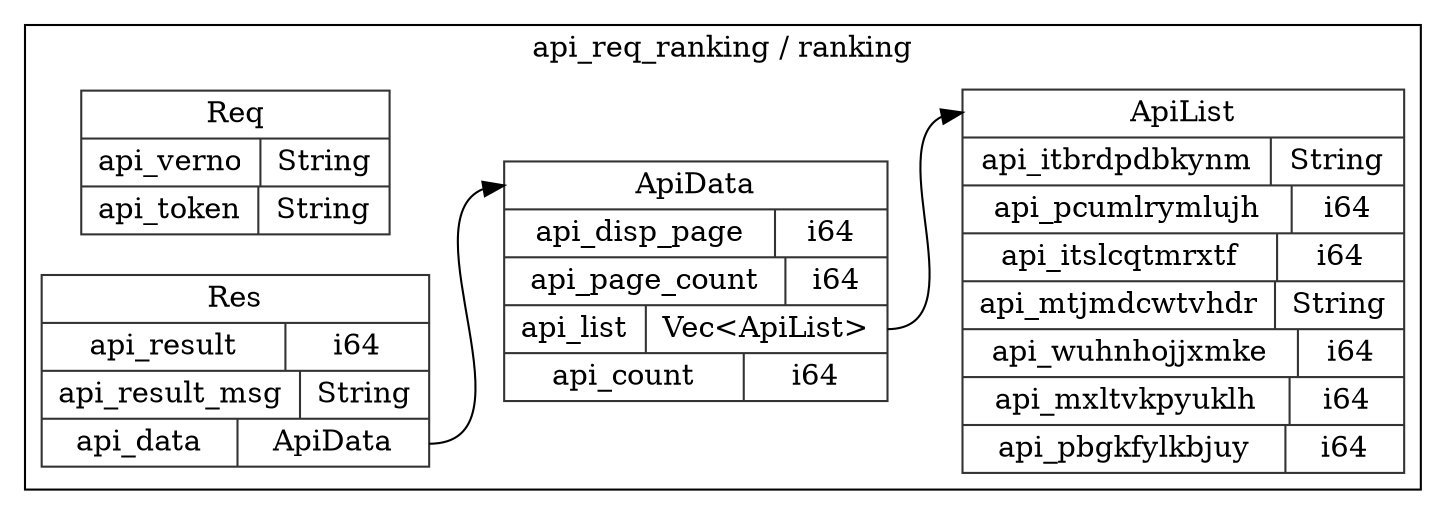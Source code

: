 digraph {
  rankdir=LR;
  subgraph cluster_0 {
    label="api_req_ranking / ranking";
    node [style="filled", color=white, style="solid", color=gray20];
    api_req_ranking__ranking__Req [label="<Req> Req  | { api_verno | <api_verno> String } | { api_token | <api_token> String }", shape=record];
    api_req_ranking__ranking__Res [label="<Res> Res  | { api_result | <api_result> i64 } | { api_result_msg | <api_result_msg> String } | { api_data | <api_data> ApiData }", shape=record];
    api_req_ranking__ranking__ApiData;
    api_req_ranking__ranking__Res:api_data:e -> api_req_ranking__ranking__ApiData:ApiData:w;
    api_req_ranking__ranking__ApiData [label="<ApiData> ApiData  | { api_disp_page | <api_disp_page> i64 } | { api_page_count | <api_page_count> i64 } | { api_list | <api_list> Vec\<ApiList\> } | { api_count | <api_count> i64 }", shape=record];
    api_req_ranking__ranking__ApiList;
    api_req_ranking__ranking__ApiData:api_list:e -> api_req_ranking__ranking__ApiList:ApiList:w;
    api_req_ranking__ranking__ApiList [label="<ApiList> ApiList  | { api_itbrdpdbkynm | <api_itbrdpdbkynm> String } | { api_pcumlrymlujh | <api_pcumlrymlujh> i64 } | { api_itslcqtmrxtf | <api_itslcqtmrxtf> i64 } | { api_mtjmdcwtvhdr | <api_mtjmdcwtvhdr> String } | { api_wuhnhojjxmke | <api_wuhnhojjxmke> i64 } | { api_mxltvkpyuklh | <api_mxltvkpyuklh> i64 } | { api_pbgkfylkbjuy | <api_pbgkfylkbjuy> i64 }", shape=record];
  }
}
